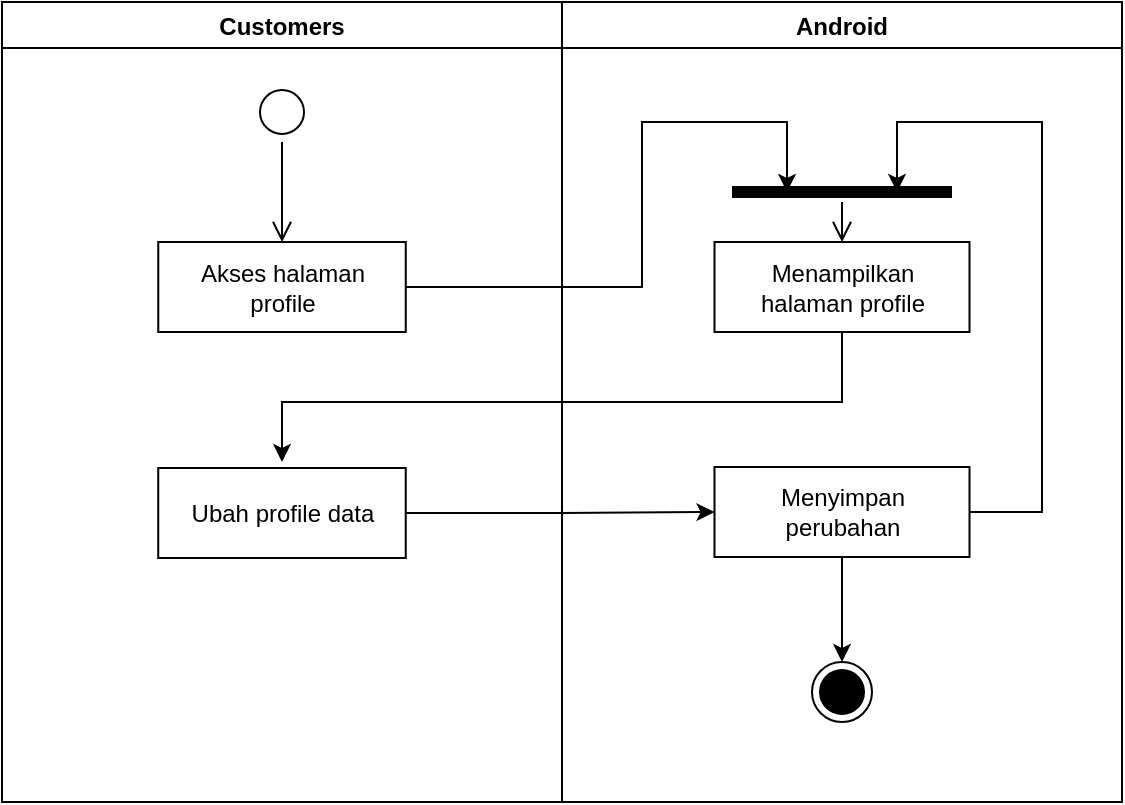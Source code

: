 <mxfile version="20.2.0" type="device"><diagram id="F0-a_xjtOonBDKsw5rer" name="Page-1"><mxGraphModel dx="868" dy="393" grid="1" gridSize="10" guides="1" tooltips="1" connect="1" arrows="1" fold="1" page="1" pageScale="1" pageWidth="850" pageHeight="1100" math="0" shadow="0"><root><mxCell id="0"/><mxCell id="1" parent="0"/><mxCell id="rAgFhg5SinxztKHj1wxS-1" value="Android" style="swimlane;fillColor=none;" parent="1" vertex="1"><mxGeometry x="440" y="120" width="280" height="400" as="geometry"/></mxCell><mxCell id="rAgFhg5SinxztKHj1wxS-2" value="Menampilkan&lt;br&gt;halaman profile" style="html=1;strokeColor=#000000;fillColor=default;" parent="rAgFhg5SinxztKHj1wxS-1" vertex="1"><mxGeometry x="76.25" y="120" width="127.5" height="45" as="geometry"/></mxCell><mxCell id="rAgFhg5SinxztKHj1wxS-3" value="" style="ellipse;html=1;shape=endState;fillColor=#000000;strokeColor=#000000;" parent="rAgFhg5SinxztKHj1wxS-1" vertex="1"><mxGeometry x="125" y="330" width="30" height="30" as="geometry"/></mxCell><mxCell id="rAgFhg5SinxztKHj1wxS-26" style="edgeStyle=orthogonalEdgeStyle;rounded=0;orthogonalLoop=1;jettySize=auto;html=1;exitX=0.5;exitY=1;exitDx=0;exitDy=0;" parent="rAgFhg5SinxztKHj1wxS-1" source="rAgFhg5SinxztKHj1wxS-4" target="rAgFhg5SinxztKHj1wxS-3" edge="1"><mxGeometry relative="1" as="geometry"/></mxCell><mxCell id="rAgFhg5SinxztKHj1wxS-27" style="edgeStyle=orthogonalEdgeStyle;rounded=0;orthogonalLoop=1;jettySize=auto;html=1;exitX=1;exitY=0.5;exitDx=0;exitDy=0;entryX=0.75;entryY=0.5;entryDx=0;entryDy=0;entryPerimeter=0;" parent="rAgFhg5SinxztKHj1wxS-1" source="rAgFhg5SinxztKHj1wxS-4" target="rAgFhg5SinxztKHj1wxS-28" edge="1"><mxGeometry relative="1" as="geometry"><Array as="points"><mxPoint x="240" y="255"/><mxPoint x="240" y="60"/><mxPoint x="167" y="60"/></Array></mxGeometry></mxCell><mxCell id="rAgFhg5SinxztKHj1wxS-4" value="Menyimpan&lt;br&gt;perubahan" style="html=1;strokeColor=#000000;fillColor=default;" parent="rAgFhg5SinxztKHj1wxS-1" vertex="1"><mxGeometry x="76.25" y="232.5" width="127.5" height="45" as="geometry"/></mxCell><mxCell id="rAgFhg5SinxztKHj1wxS-28" value="" style="shape=line;html=1;strokeWidth=6;strokeColor=#000000;" parent="rAgFhg5SinxztKHj1wxS-1" vertex="1"><mxGeometry x="85" y="90" width="110" height="10" as="geometry"/></mxCell><mxCell id="rAgFhg5SinxztKHj1wxS-29" value="" style="edgeStyle=orthogonalEdgeStyle;html=1;verticalAlign=bottom;endArrow=open;endSize=8;strokeColor=#000000;rounded=0;entryX=0.5;entryY=0;entryDx=0;entryDy=0;" parent="rAgFhg5SinxztKHj1wxS-1" source="rAgFhg5SinxztKHj1wxS-28" target="rAgFhg5SinxztKHj1wxS-2" edge="1"><mxGeometry relative="1" as="geometry"><mxPoint x="105" y="80" as="targetPoint"/></mxGeometry></mxCell><mxCell id="rAgFhg5SinxztKHj1wxS-9" value="Customers" style="swimlane;fillColor=none;startSize=23;" parent="1" vertex="1"><mxGeometry x="160" y="120" width="280" height="400" as="geometry"/></mxCell><mxCell id="rAgFhg5SinxztKHj1wxS-10" value="" style="ellipse;html=1;shape=startState;fillColor=default;strokeColor=#000000;" parent="rAgFhg5SinxztKHj1wxS-9" vertex="1"><mxGeometry x="125" y="40" width="30" height="30" as="geometry"/></mxCell><mxCell id="rAgFhg5SinxztKHj1wxS-11" value="" style="edgeStyle=orthogonalEdgeStyle;html=1;verticalAlign=bottom;endArrow=open;endSize=8;strokeColor=#000000;rounded=0;" parent="rAgFhg5SinxztKHj1wxS-9" source="rAgFhg5SinxztKHj1wxS-10" edge="1"><mxGeometry relative="1" as="geometry"><mxPoint x="140" y="120" as="targetPoint"/></mxGeometry></mxCell><mxCell id="rAgFhg5SinxztKHj1wxS-12" value="Akses halaman&lt;br&gt;profile" style="html=1;strokeColor=#000000;fillColor=default;" parent="rAgFhg5SinxztKHj1wxS-9" vertex="1"><mxGeometry x="78.13" y="120" width="123.75" height="45" as="geometry"/></mxCell><mxCell id="rAgFhg5SinxztKHj1wxS-15" value="Ubah profile data" style="html=1;strokeColor=#000000;fillColor=default;" parent="rAgFhg5SinxztKHj1wxS-9" vertex="1"><mxGeometry x="78.12" y="233" width="123.75" height="45" as="geometry"/></mxCell><mxCell id="rAgFhg5SinxztKHj1wxS-17" style="edgeStyle=orthogonalEdgeStyle;rounded=0;orthogonalLoop=1;jettySize=auto;html=1;exitX=1;exitY=0.5;exitDx=0;exitDy=0;strokeColor=#000000;entryX=0.25;entryY=0.5;entryDx=0;entryDy=0;entryPerimeter=0;" parent="1" source="rAgFhg5SinxztKHj1wxS-12" target="rAgFhg5SinxztKHj1wxS-28" edge="1"><mxGeometry relative="1" as="geometry"><mxPoint x="560" y="185" as="targetPoint"/><Array as="points"><mxPoint x="480" y="262"/><mxPoint x="480" y="180"/><mxPoint x="553" y="180"/></Array></mxGeometry></mxCell><mxCell id="rAgFhg5SinxztKHj1wxS-18" style="edgeStyle=orthogonalEdgeStyle;rounded=0;orthogonalLoop=1;jettySize=auto;html=1;exitX=0.5;exitY=1;exitDx=0;exitDy=0;strokeColor=#000000;entryX=0.5;entryY=0;entryDx=0;entryDy=0;" parent="1" source="rAgFhg5SinxztKHj1wxS-2" edge="1"><mxGeometry relative="1" as="geometry"><Array as="points"><mxPoint x="580" y="320"/><mxPoint x="300" y="320"/></Array><mxPoint x="299.995" y="350" as="targetPoint"/></mxGeometry></mxCell><mxCell id="rAgFhg5SinxztKHj1wxS-23" style="edgeStyle=orthogonalEdgeStyle;rounded=0;orthogonalLoop=1;jettySize=auto;html=1;exitX=1;exitY=0.5;exitDx=0;exitDy=0;entryX=0;entryY=0.5;entryDx=0;entryDy=0;" parent="1" source="rAgFhg5SinxztKHj1wxS-15" target="rAgFhg5SinxztKHj1wxS-4" edge="1"><mxGeometry relative="1" as="geometry"/></mxCell></root></mxGraphModel></diagram></mxfile>